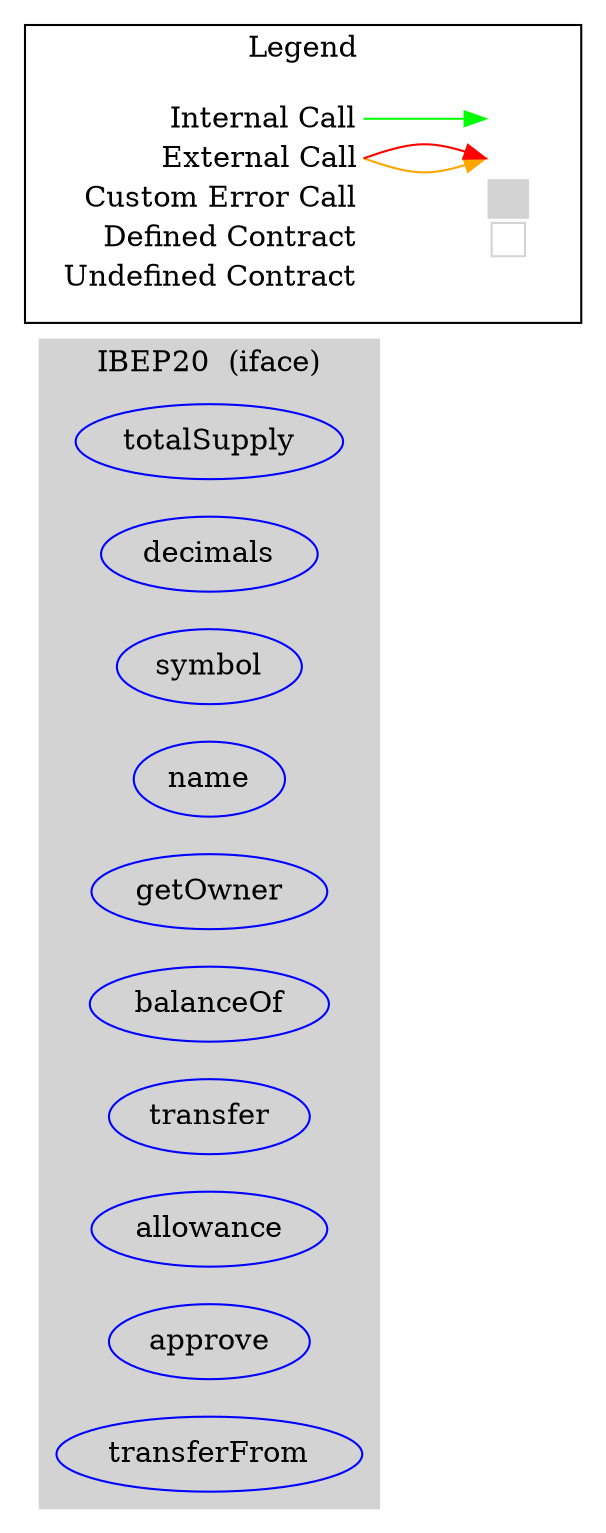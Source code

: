 digraph G {
  graph [ ratio = "auto", page = "100", compound =true ];
subgraph "clusterIBEP20" {
  graph [ label = "IBEP20  (iface)", color = "lightgray", style = "filled", bgcolor = "lightgray" ];
  "IBEP20.totalSupply" [ label = "totalSupply", color = "blue" ];
  "IBEP20.decimals" [ label = "decimals", color = "blue" ];
  "IBEP20.symbol" [ label = "symbol", color = "blue" ];
  "IBEP20.name" [ label = "name", color = "blue" ];
  "IBEP20.getOwner" [ label = "getOwner", color = "blue" ];
  "IBEP20.balanceOf" [ label = "balanceOf", color = "blue" ];
  "IBEP20.transfer" [ label = "transfer", color = "blue" ];
  "IBEP20.allowance" [ label = "allowance", color = "blue" ];
  "IBEP20.approve" [ label = "approve", color = "blue" ];
  "IBEP20.transferFrom" [ label = "transferFrom", color = "blue" ];
}



rankdir=LR
node [shape=plaintext]
subgraph cluster_01 { 
label = "Legend";
key [label=<<table border="0" cellpadding="2" cellspacing="0" cellborder="0">
  <tr><td align="right" port="i1">Internal Call</td></tr>
  <tr><td align="right" port="i2">External Call</td></tr>
  <tr><td align="right" port="i2">Custom Error Call</td></tr>
  <tr><td align="right" port="i3">Defined Contract</td></tr>
  <tr><td align="right" port="i4">Undefined Contract</td></tr>
  </table>>]
key2 [label=<<table border="0" cellpadding="2" cellspacing="0" cellborder="0">
  <tr><td port="i1">&nbsp;&nbsp;&nbsp;</td></tr>
  <tr><td port="i2">&nbsp;&nbsp;&nbsp;</td></tr>
  <tr><td port="i3" bgcolor="lightgray">&nbsp;&nbsp;&nbsp;</td></tr>
  <tr><td port="i4">
    <table border="1" cellborder="0" cellspacing="0" cellpadding="7" color="lightgray">
      <tr>
       <td></td>
      </tr>
     </table>
  </td></tr>
  </table>>]
key:i1:e -> key2:i1:w [color="green"]
key:i2:e -> key2:i2:w [color="orange"]
key:i2:e -> key2:i2:w [color="red"]
}
}

